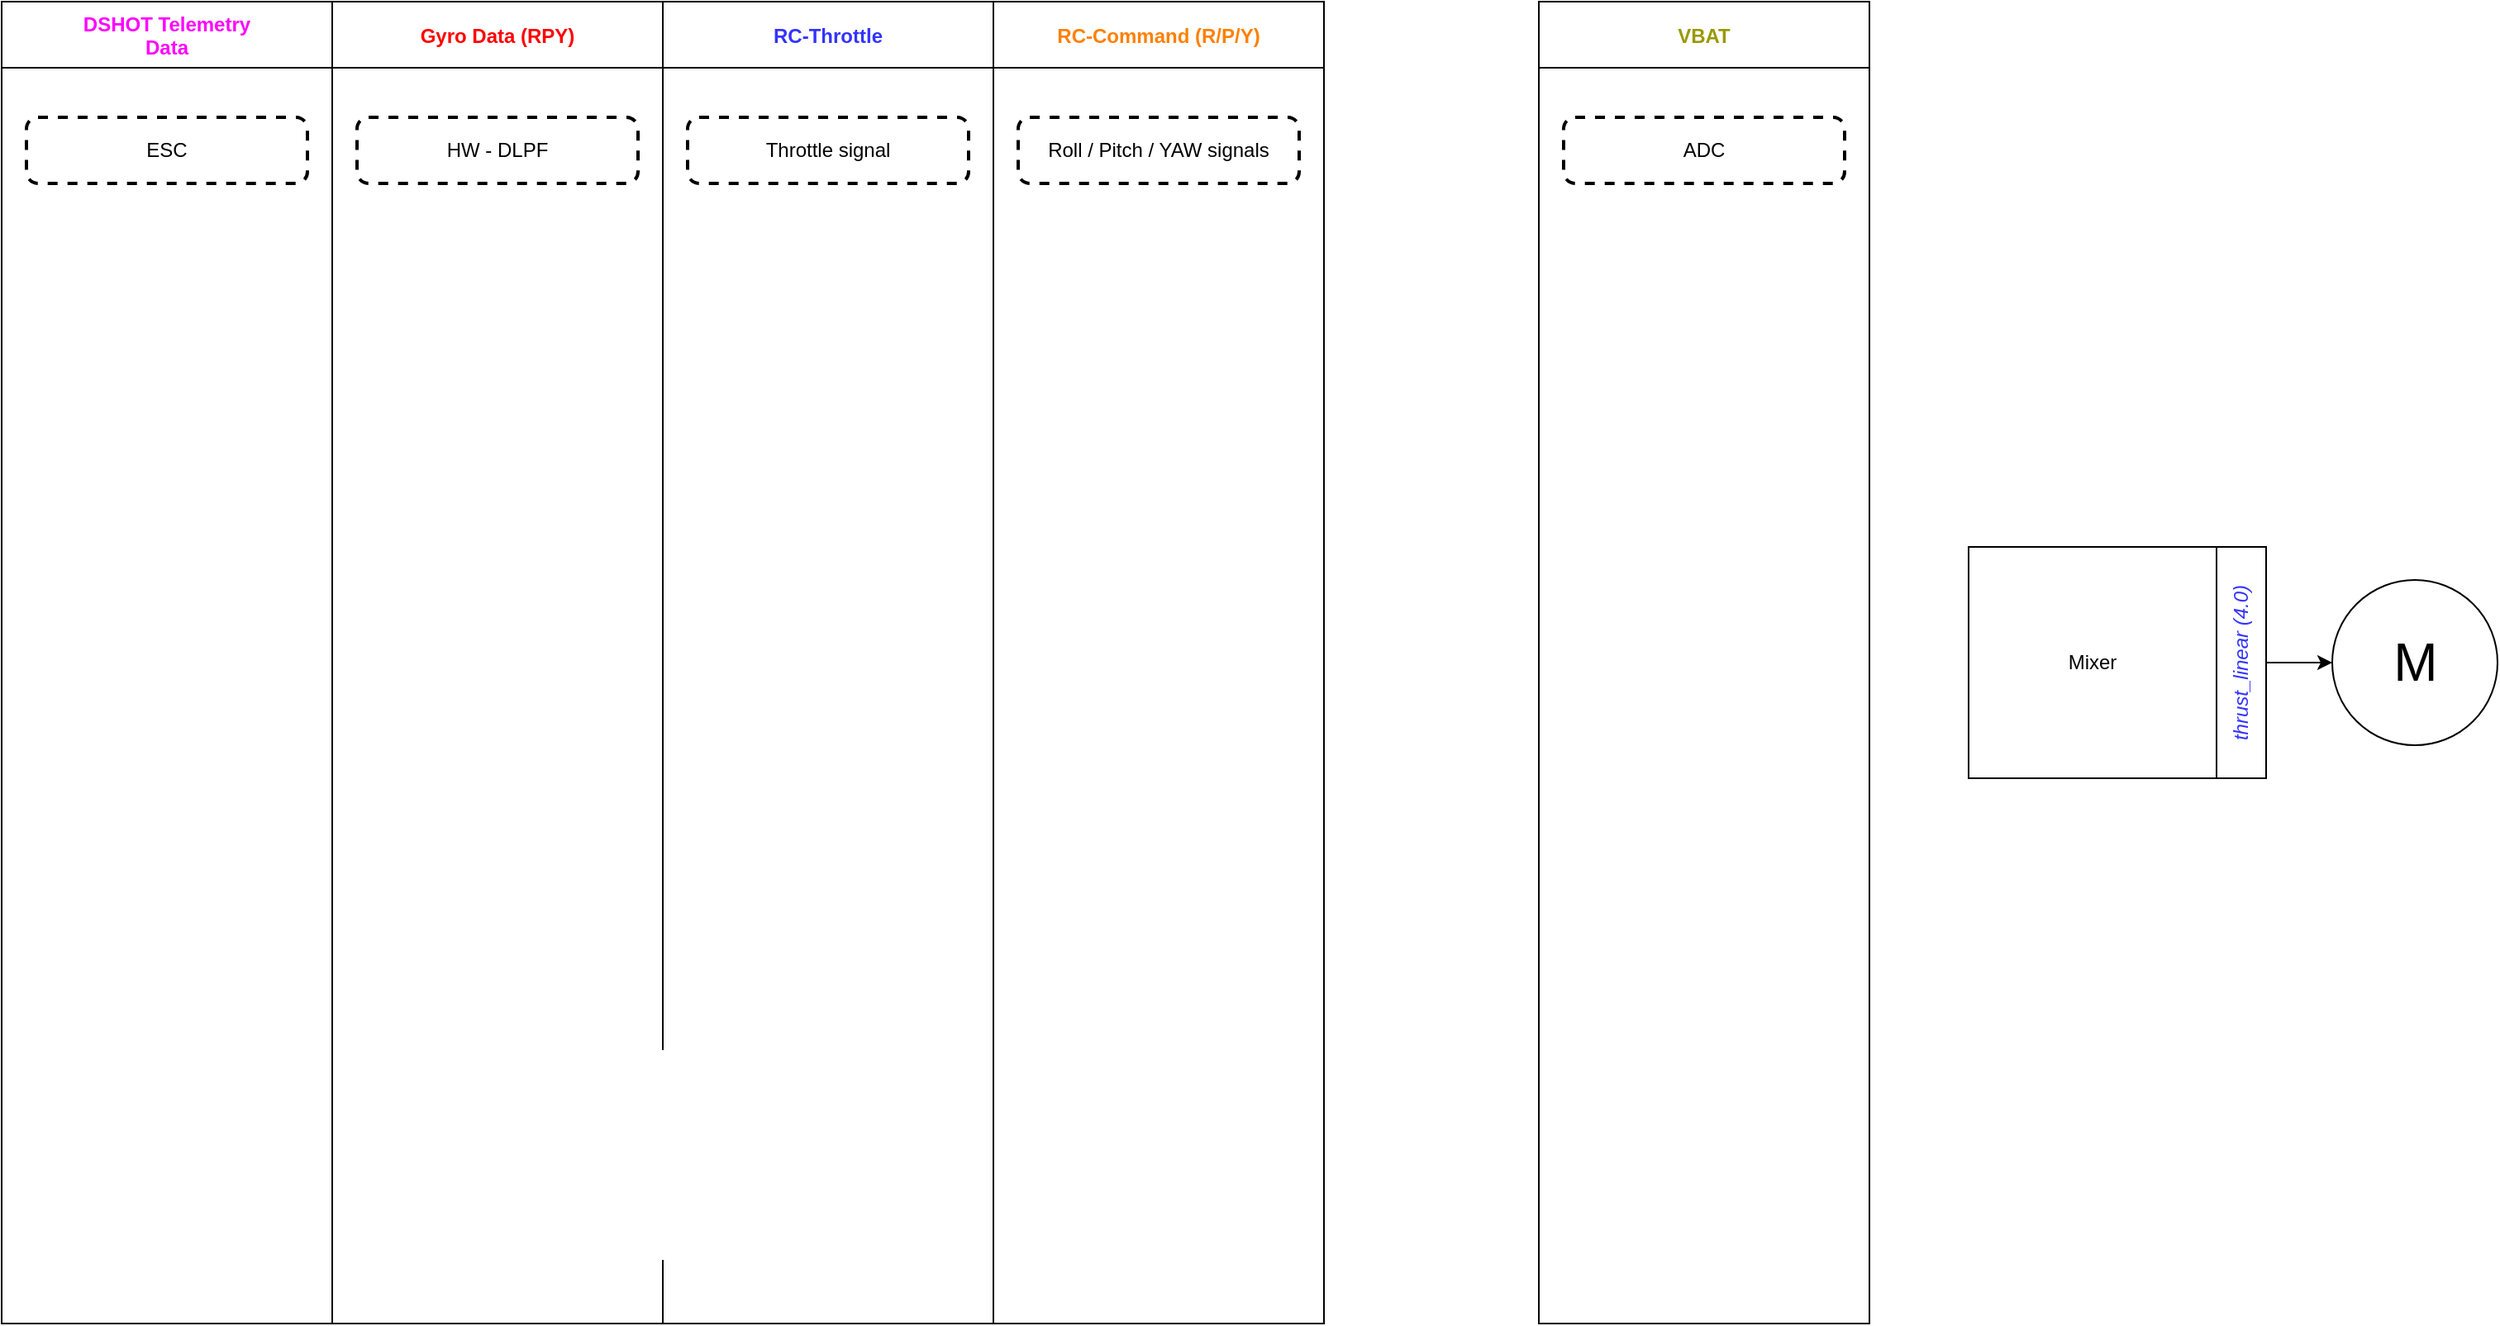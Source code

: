 <mxfile version="13.6.2" type="github">
  <diagram name="Page-1" id="74e2e168-ea6b-b213-b513-2b3c1d86103e">
    <mxGraphModel dx="786" dy="539" grid="1" gridSize="10" guides="1" tooltips="1" connect="1" arrows="1" fold="1" page="1" pageScale="1" pageWidth="1654" pageHeight="1169" background="#ffffff" math="0" shadow="0">
      <root>
        <mxCell id="0" />
        <mxCell id="1" parent="0" />
        <mxCell id="4UiRcspPQ9_xsY6W7M90-46" value="DSHOT Telemetry&#xa;Data" style="swimlane;startSize=40;fontColor=#FF00FF;" parent="1" vertex="1">
          <mxGeometry x="70" y="80" width="200" height="800" as="geometry" />
        </mxCell>
        <mxCell id="4UiRcspPQ9_xsY6W7M90-55" value="ESC" style="rounded=1;whiteSpace=wrap;html=1;absoluteArcSize=1;arcSize=14;strokeWidth=2;dashed=1;" parent="4UiRcspPQ9_xsY6W7M90-46" vertex="1">
          <mxGeometry x="15" y="70" width="170" height="40" as="geometry" />
        </mxCell>
        <mxCell id="4UiRcspPQ9_xsY6W7M90-47" value="Gyro Data (RPY)" style="swimlane;startSize=40;fontColor=#FF0000;" parent="1" vertex="1">
          <mxGeometry x="270" y="80" width="200" height="800" as="geometry" />
        </mxCell>
        <mxCell id="4UiRcspPQ9_xsY6W7M90-48" value="HW - DLPF" style="rounded=1;whiteSpace=wrap;html=1;absoluteArcSize=1;arcSize=14;strokeWidth=2;dashed=1;" parent="4UiRcspPQ9_xsY6W7M90-47" vertex="1">
          <mxGeometry x="15" y="70" width="170" height="40" as="geometry" />
        </mxCell>
        <mxCell id="4UiRcspPQ9_xsY6W7M90-49" value="RC-Throttle" style="swimlane;startSize=40;fontColor=#3333FF;" parent="1" vertex="1">
          <mxGeometry x="470" y="80" width="200" height="800" as="geometry" />
        </mxCell>
        <mxCell id="4UiRcspPQ9_xsY6W7M90-50" value="Throttle signal" style="rounded=1;whiteSpace=wrap;html=1;absoluteArcSize=1;arcSize=14;strokeWidth=2;dashed=1;" parent="4UiRcspPQ9_xsY6W7M90-49" vertex="1">
          <mxGeometry x="15" y="70" width="170" height="40" as="geometry" />
        </mxCell>
        <mxCell id="4UiRcspPQ9_xsY6W7M90-51" value="RC-Command (R/P/Y)" style="swimlane;startSize=40;fontColor=#FF8000;" parent="1" vertex="1">
          <mxGeometry x="670" y="80" width="200" height="800" as="geometry" />
        </mxCell>
        <mxCell id="4UiRcspPQ9_xsY6W7M90-52" value="Roll / Pitch / YAW signals" style="rounded=1;whiteSpace=wrap;html=1;absoluteArcSize=1;arcSize=14;strokeWidth=2;dashed=1;" parent="4UiRcspPQ9_xsY6W7M90-51" vertex="1">
          <mxGeometry x="15" y="70" width="170" height="40" as="geometry" />
        </mxCell>
        <mxCell id="4UiRcspPQ9_xsY6W7M90-53" value="VBAT" style="swimlane;startSize=40;fontColor=#999900;" parent="1" vertex="1">
          <mxGeometry x="1000" y="80" width="200" height="800" as="geometry" />
        </mxCell>
        <mxCell id="4UiRcspPQ9_xsY6W7M90-54" value="ADC" style="rounded=1;whiteSpace=wrap;html=1;absoluteArcSize=1;arcSize=14;strokeWidth=2;dashed=1;" parent="4UiRcspPQ9_xsY6W7M90-53" vertex="1">
          <mxGeometry x="15" y="70" width="170" height="40" as="geometry" />
        </mxCell>
        <mxCell id="4UiRcspPQ9_xsY6W7M90-56" value="M" style="verticalLabelPosition=middle;shadow=0;dashed=0;align=center;html=1;verticalAlign=middle;strokeWidth=1;shape=ellipse;fontSize=32;perimeter=ellipsePerimeter;" parent="1" vertex="1">
          <mxGeometry x="1480" y="430" width="100" height="100" as="geometry" />
        </mxCell>
        <mxCell id="4UiRcspPQ9_xsY6W7M90-65" style="edgeStyle=orthogonalEdgeStyle;rounded=0;orthogonalLoop=1;jettySize=auto;html=1;" parent="1" source="4UiRcspPQ9_xsY6W7M90-64" target="4UiRcspPQ9_xsY6W7M90-56" edge="1">
          <mxGeometry relative="1" as="geometry" />
        </mxCell>
        <mxCell id="4UiRcspPQ9_xsY6W7M90-66" value="" style="group" parent="1" vertex="1" connectable="0">
          <mxGeometry x="1260" y="410" width="180" height="140" as="geometry" />
        </mxCell>
        <UserObject label="Mixer" treeRoot="1" id="4UiRcspPQ9_xsY6W7M90-61">
          <mxCell style="whiteSpace=wrap;html=1;align=center;treeFolding=1;treeMoving=1;newEdgeStyle={&quot;edgeStyle&quot;:&quot;elbowEdgeStyle&quot;,&quot;startArrow&quot;:&quot;none&quot;,&quot;endArrow&quot;:&quot;none&quot;};rounded=0;" parent="4UiRcspPQ9_xsY6W7M90-66" vertex="1">
            <mxGeometry width="150" height="140" as="geometry" />
          </mxCell>
        </UserObject>
        <UserObject label="&lt;i&gt;&lt;font&gt;thrust_linear (4.0)&lt;/font&gt;&lt;/i&gt;" treeRoot="1" id="4UiRcspPQ9_xsY6W7M90-64">
          <mxCell style="whiteSpace=wrap;html=1;align=center;treeFolding=1;treeMoving=1;newEdgeStyle={&quot;edgeStyle&quot;:&quot;elbowEdgeStyle&quot;,&quot;startArrow&quot;:&quot;none&quot;,&quot;endArrow&quot;:&quot;none&quot;};rounded=0;rotation=-90;fontColor=#3333FF;" parent="4UiRcspPQ9_xsY6W7M90-66" vertex="1">
            <mxGeometry x="95" y="55" width="140" height="30" as="geometry" />
          </mxCell>
        </UserObject>
      </root>
    </mxGraphModel>
  </diagram>
</mxfile>
